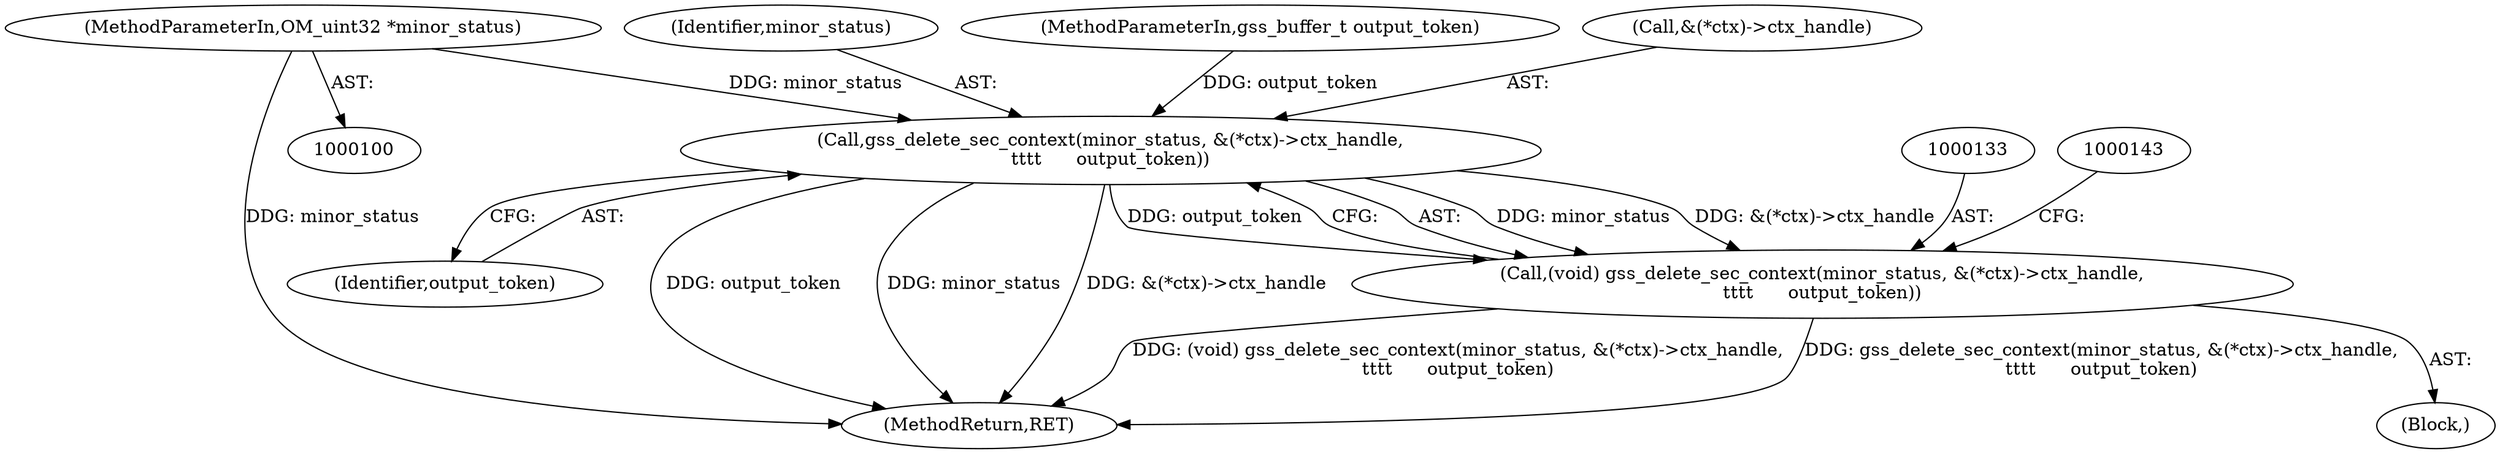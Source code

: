 digraph "0_krb5_b51b33f2bc5d1497ddf5bd107f791c101695000d_6@pointer" {
"1000101" [label="(MethodParameterIn,OM_uint32 *minor_status)"];
"1000134" [label="(Call,gss_delete_sec_context(minor_status, &(*ctx)->ctx_handle,\n\t\t\t\t      output_token))"];
"1000132" [label="(Call,(void) gss_delete_sec_context(minor_status, &(*ctx)->ctx_handle,\n\t\t\t\t      output_token))"];
"1000141" [label="(Identifier,output_token)"];
"1000135" [label="(Identifier,minor_status)"];
"1000148" [label="(MethodReturn,RET)"];
"1000101" [label="(MethodParameterIn,OM_uint32 *minor_status)"];
"1000104" [label="(Block,)"];
"1000103" [label="(MethodParameterIn,gss_buffer_t output_token)"];
"1000136" [label="(Call,&(*ctx)->ctx_handle)"];
"1000134" [label="(Call,gss_delete_sec_context(minor_status, &(*ctx)->ctx_handle,\n\t\t\t\t      output_token))"];
"1000132" [label="(Call,(void) gss_delete_sec_context(minor_status, &(*ctx)->ctx_handle,\n\t\t\t\t      output_token))"];
"1000101" -> "1000100"  [label="AST: "];
"1000101" -> "1000148"  [label="DDG: minor_status"];
"1000101" -> "1000134"  [label="DDG: minor_status"];
"1000134" -> "1000132"  [label="AST: "];
"1000134" -> "1000141"  [label="CFG: "];
"1000135" -> "1000134"  [label="AST: "];
"1000136" -> "1000134"  [label="AST: "];
"1000141" -> "1000134"  [label="AST: "];
"1000132" -> "1000134"  [label="CFG: "];
"1000134" -> "1000148"  [label="DDG: output_token"];
"1000134" -> "1000148"  [label="DDG: minor_status"];
"1000134" -> "1000148"  [label="DDG: &(*ctx)->ctx_handle"];
"1000134" -> "1000132"  [label="DDG: minor_status"];
"1000134" -> "1000132"  [label="DDG: &(*ctx)->ctx_handle"];
"1000134" -> "1000132"  [label="DDG: output_token"];
"1000103" -> "1000134"  [label="DDG: output_token"];
"1000132" -> "1000104"  [label="AST: "];
"1000133" -> "1000132"  [label="AST: "];
"1000143" -> "1000132"  [label="CFG: "];
"1000132" -> "1000148"  [label="DDG: (void) gss_delete_sec_context(minor_status, &(*ctx)->ctx_handle,\n\t\t\t\t      output_token)"];
"1000132" -> "1000148"  [label="DDG: gss_delete_sec_context(minor_status, &(*ctx)->ctx_handle,\n\t\t\t\t      output_token)"];
}

